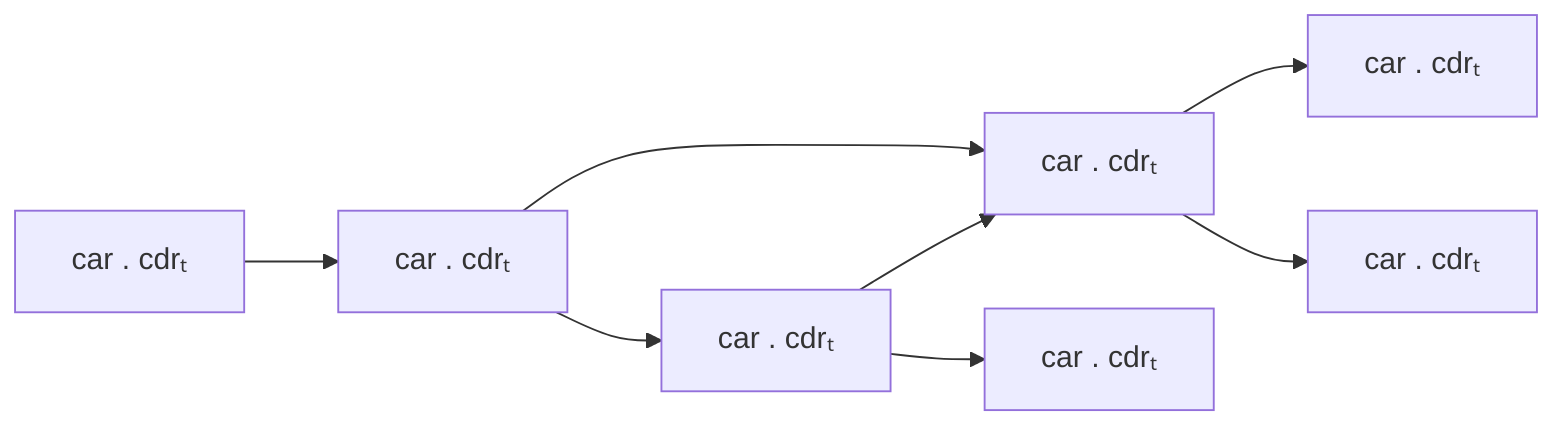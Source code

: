 flowchart LR
  c0[car . cdrₜ] --> c1[car . cdrₜ] --> c2[car . cdrₜ]
  c1 --> c3[car . cdrₜ] --> c2[car . cdrₜ]
  c2 --> c4[car . cdrₜ]
  c2 --> c5[car . cdrₜ]
  c3 --> c6[car . cdrₜ]